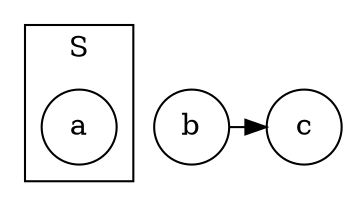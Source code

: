 digraph {
	node [shape=circle];
	subgraph cluster_1 {
		color=black;
 		label="S";
		a;
	}
	b -> c;
	{rank=same; b c}
}